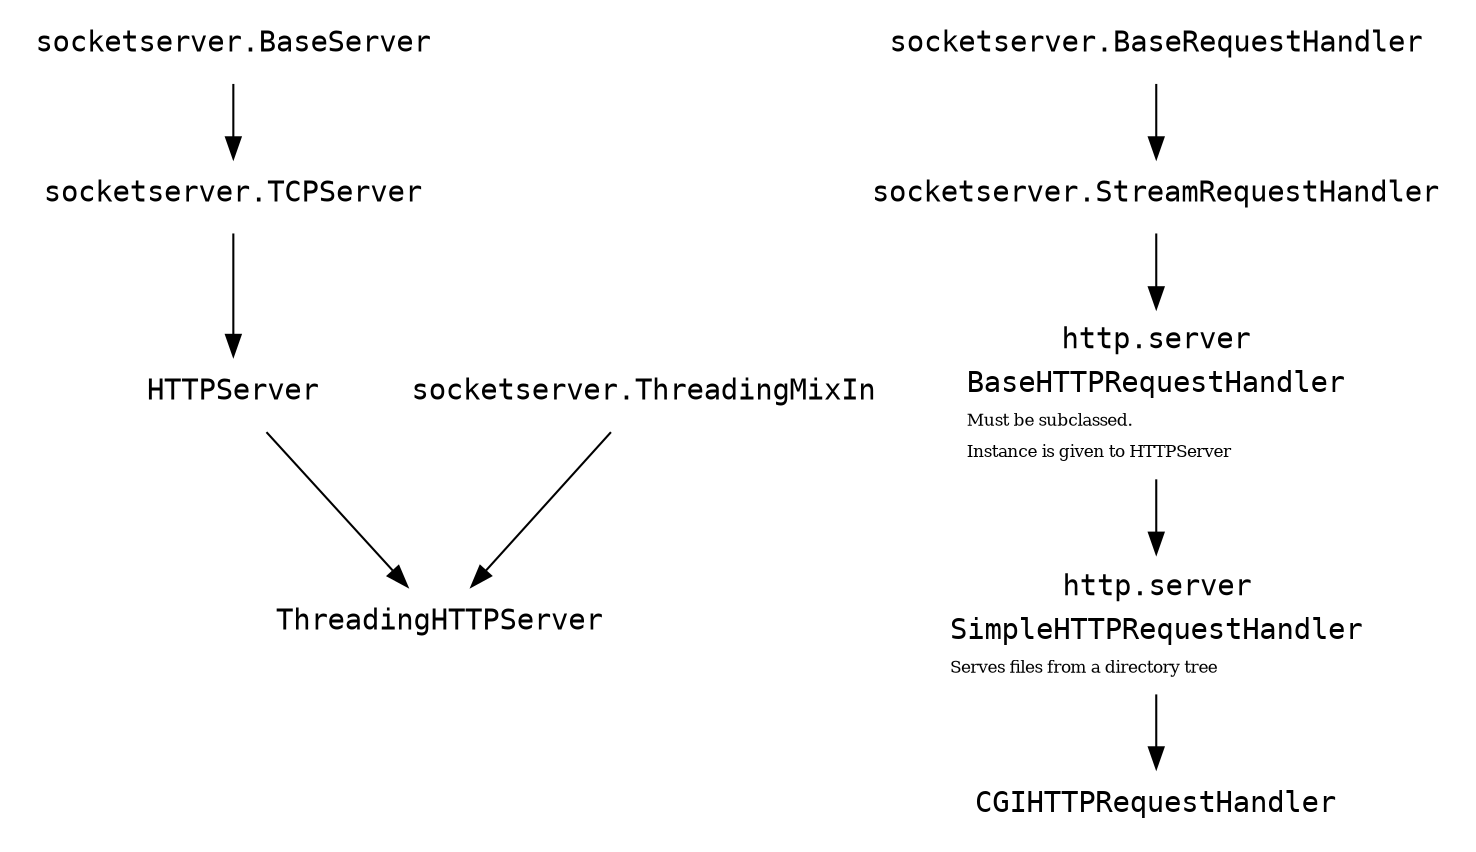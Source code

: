 digraph {

  node [shape=none]

  socketserver_BaseServer[ label=< <font face="Courier">socketserver.BaseServer</font> >]
  socketserver_TCPServer[ label=< <font face="Courier">socketserver.TCPServer</font> >]
  socketserver_ThreadingMixIn[ label=< <font face="Courier">socketserver.ThreadingMixIn</font> >]
  socketserver_BaseRequestHandler[ label=< <font face="Courier">socketserver.BaseRequestHandler</font> >]
  socketserver_StreamRequestHandler[ label=< <font face="Courier">socketserver.StreamRequestHandler</font> >]

  HTTPServer [ label=< <font face="Courier">HTTPServer</font> >]
  ThreadingHTTPServer [ label=< <font face="Courier">ThreadingHTTPServer</font> >]

  BaseHTTPRequestHandler [ label=< <table border="0">
    <tr><td><font face="courier">http.server</font></td></tr>
    <tr><td><font face="courier">BaseHTTPRequestHandler</font></td></tr>
    <tr><td align="left"><font point-size="8">Must be subclassed.</font></td></tr>
    <tr><td align="left"><font point-size="8">Instance is given to HTTPServer</font></td></tr>
  </table> > ]


  SimpleHTTPRequestHandler [ label=< <table border="0">
    <tr><td><font face="courier">http.server</font></td></tr>
    <tr><td><font face="courier">SimpleHTTPRequestHandler</font></td></tr>
    <tr><td align="left"><font point-size="8">Serves files from a directory tree</font></td></tr>
  </table> > ]


  CGIHTTPRequestHandler [ label=< <font face="Courier">CGIHTTPRequestHandler</font> >]

  
  socketserver_BaseServer -> socketserver_TCPServer

  socketserver_TCPServer -> HTTPServer
  socketserver_ThreadingMixIn -> ThreadingHTTPServer
  socketserver_BaseRequestHandler -> socketserver_StreamRequestHandler
  socketserver_StreamRequestHandler -> BaseHTTPRequestHandler
  HTTPServer -> ThreadingHTTPServer

  BaseHTTPRequestHandler -> SimpleHTTPRequestHandler
  SimpleHTTPRequestHandler -> CGIHTTPRequestHandler

}

